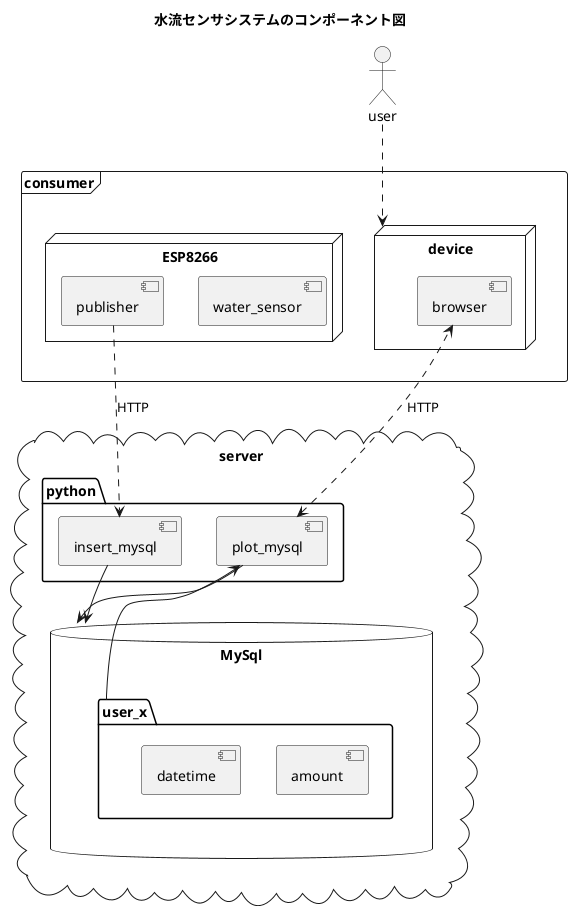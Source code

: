 @startuml
title 水流センサシステムのコンポーネント図
frame consumer{
node ESP8266{
    [water_sensor]
    [publisher]
}
node device{
    [browser]
}
}
actor user

cloud server{
package python{
    [insert_mysql]
    [plot_mysql]
}

database MySql{
    folder user_x{
        [amount]
        [datetime]
    }
insert_mysql -->MySql
plot_mysql -->MySql
user_x --> plot_mysql
}
}
plot_mysql <..> browser:HTTP
publisher ..> insert_mysql:HTTP
user ..> device

@enduml
